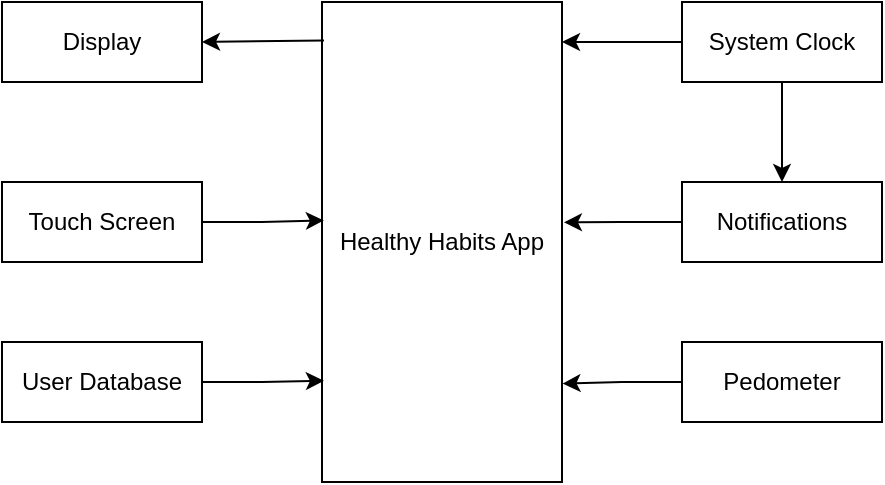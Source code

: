<mxfile version="20.5.1" type="onedrive"><diagram id="uovYWEi9aYgvAxtDzsIT" name="Page-1"><mxGraphModel grid="1" page="1" gridSize="10" guides="1" tooltips="1" connect="1" arrows="1" fold="1" pageScale="1" pageWidth="850" pageHeight="1100" math="0" shadow="0"><root><mxCell id="0"/><mxCell id="1" parent="0"/><mxCell id="1zrzTN3v_Kq_XhMRLmFs-1" value="Healthy Habits App" style="rounded=0;whiteSpace=wrap;html=1;" vertex="1" parent="1"><mxGeometry x="360" y="160" width="120" height="240" as="geometry"/></mxCell><mxCell id="1zrzTN3v_Kq_XhMRLmFs-6" value="Display" style="rounded=0;whiteSpace=wrap;html=1;" vertex="1" parent="1"><mxGeometry x="200" y="160" width="100" height="40" as="geometry"/></mxCell><mxCell id="I6Zpa8mZyn9RiH4LPpnL-6" style="edgeStyle=orthogonalEdgeStyle;rounded=0;orthogonalLoop=1;jettySize=auto;html=1;exitX=0;exitY=0.5;exitDx=0;exitDy=0;entryX=1.008;entryY=0.459;entryDx=0;entryDy=0;entryPerimeter=0;" edge="1" parent="1" source="1zrzTN3v_Kq_XhMRLmFs-8" target="1zrzTN3v_Kq_XhMRLmFs-1"><mxGeometry relative="1" as="geometry"><mxPoint x="480" y="260" as="targetPoint"/></mxGeometry></mxCell><mxCell id="1zrzTN3v_Kq_XhMRLmFs-8" value="Notifications" style="rounded=0;whiteSpace=wrap;html=1;" vertex="1" parent="1"><mxGeometry x="540" y="250" width="100" height="40" as="geometry"/></mxCell><mxCell id="I6Zpa8mZyn9RiH4LPpnL-4" style="edgeStyle=orthogonalEdgeStyle;rounded=0;orthogonalLoop=1;jettySize=auto;html=1;exitX=0.5;exitY=1;exitDx=0;exitDy=0;entryX=0.5;entryY=0;entryDx=0;entryDy=0;" edge="1" parent="1" source="I6Zpa8mZyn9RiH4LPpnL-1" target="1zrzTN3v_Kq_XhMRLmFs-8"><mxGeometry relative="1" as="geometry"/></mxCell><mxCell id="I6Zpa8mZyn9RiH4LPpnL-1" value="System Clock" style="rounded=0;whiteSpace=wrap;html=1;" vertex="1" parent="1"><mxGeometry x="540" y="160" width="100" height="40" as="geometry"/></mxCell><mxCell id="I6Zpa8mZyn9RiH4LPpnL-3" value="" style="endArrow=classic;html=1;rounded=0;exitX=0;exitY=0.5;exitDx=0;exitDy=0;" edge="1" parent="1" source="I6Zpa8mZyn9RiH4LPpnL-1"><mxGeometry width="50" height="50" relative="1" as="geometry"><mxPoint x="400" y="400" as="sourcePoint"/><mxPoint x="480" y="180" as="targetPoint"/></mxGeometry></mxCell><mxCell id="I6Zpa8mZyn9RiH4LPpnL-8" style="edgeStyle=orthogonalEdgeStyle;rounded=0;orthogonalLoop=1;jettySize=auto;html=1;exitX=1;exitY=0.5;exitDx=0;exitDy=0;entryX=0.008;entryY=0.455;entryDx=0;entryDy=0;entryPerimeter=0;" edge="1" parent="1" source="I6Zpa8mZyn9RiH4LPpnL-7" target="1zrzTN3v_Kq_XhMRLmFs-1"><mxGeometry relative="1" as="geometry"/></mxCell><mxCell id="I6Zpa8mZyn9RiH4LPpnL-7" value="Touch Screen" style="rounded=0;whiteSpace=wrap;html=1;" vertex="1" parent="1"><mxGeometry x="200" y="250" width="100" height="40" as="geometry"/></mxCell><mxCell id="I6Zpa8mZyn9RiH4LPpnL-9" value="" style="endArrow=classic;html=1;rounded=0;exitX=0.008;exitY=0.08;exitDx=0;exitDy=0;exitPerimeter=0;entryX=1;entryY=0.5;entryDx=0;entryDy=0;" edge="1" parent="1" source="1zrzTN3v_Kq_XhMRLmFs-1" target="1zrzTN3v_Kq_XhMRLmFs-6"><mxGeometry width="50" height="50" relative="1" as="geometry"><mxPoint x="400" y="410" as="sourcePoint"/><mxPoint x="450" y="360" as="targetPoint"/></mxGeometry></mxCell><mxCell id="I6Zpa8mZyn9RiH4LPpnL-11" style="edgeStyle=orthogonalEdgeStyle;rounded=0;orthogonalLoop=1;jettySize=auto;html=1;exitX=1;exitY=0.5;exitDx=0;exitDy=0;entryX=0.008;entryY=0.789;entryDx=0;entryDy=0;entryPerimeter=0;" edge="1" parent="1" source="I6Zpa8mZyn9RiH4LPpnL-10" target="1zrzTN3v_Kq_XhMRLmFs-1"><mxGeometry relative="1" as="geometry"/></mxCell><mxCell id="I6Zpa8mZyn9RiH4LPpnL-10" value="User Database" style="rounded=0;whiteSpace=wrap;html=1;" vertex="1" parent="1"><mxGeometry x="200" y="330" width="100" height="40" as="geometry"/></mxCell><mxCell id="I6Zpa8mZyn9RiH4LPpnL-16" style="edgeStyle=orthogonalEdgeStyle;rounded=0;orthogonalLoop=1;jettySize=auto;html=1;exitX=0;exitY=0.5;exitDx=0;exitDy=0;entryX=1.002;entryY=0.795;entryDx=0;entryDy=0;entryPerimeter=0;" edge="1" parent="1" source="I6Zpa8mZyn9RiH4LPpnL-15" target="1zrzTN3v_Kq_XhMRLmFs-1"><mxGeometry relative="1" as="geometry"/></mxCell><mxCell id="I6Zpa8mZyn9RiH4LPpnL-15" value="Pedometer" style="rounded=0;whiteSpace=wrap;html=1;" vertex="1" parent="1"><mxGeometry x="540" y="330" width="100" height="40" as="geometry"/></mxCell></root></mxGraphModel></diagram></mxfile>